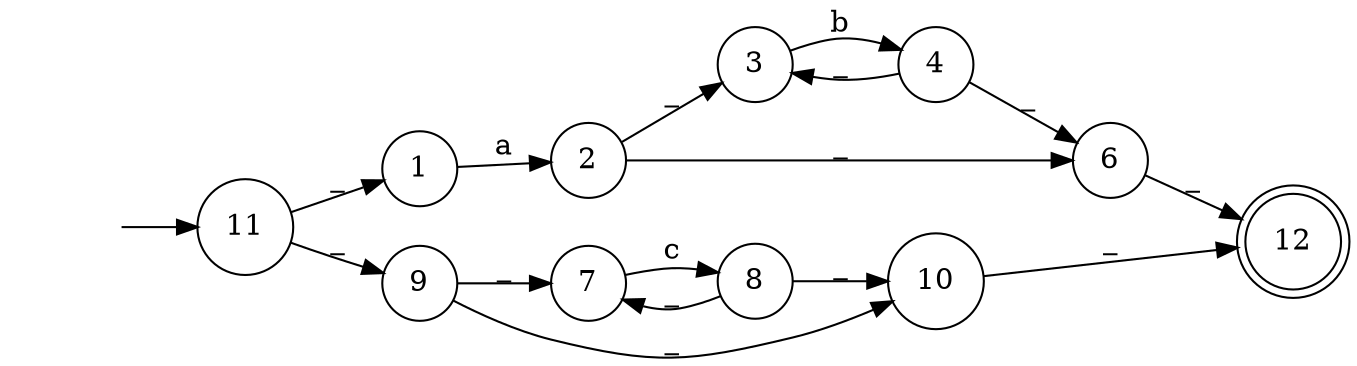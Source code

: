 digraph myAutomaton { 
rankdir=LR; 
"" [shape=none] 
"11" [shape=circle] 
"1" [shape=circle] 
"2" [shape=circle] 
"3" [shape=circle] 
"4" [shape=circle] 
"6" [shape=circle] 
"9" [shape=circle] 
"7" [shape=circle] 
"8" [shape=circle] 
"10" [shape=circle] 
"12" [shape=doublecircle] 

"" -> "11" 
"11" -> "1" [label="_"] 
"11" -> "9" [label="_"] 
"1" -> "2" [label="a"] 
"2" -> "3" [label="_"] 
"2" -> "6" [label="_"] 
"3" -> "4" [label="b"] 
"4" -> "3" [label="_"] 
"4" -> "6" [label="_"] 
"6" -> "12" [label="_"] 
"9" -> "7" [label="_"] 
"9" -> "10" [label="_"] 
"7" -> "8" [label="c"] 
"8" -> "7" [label="_"] 
"8" -> "10" [label="_"] 
"10" -> "12" [label="_"] 
}
